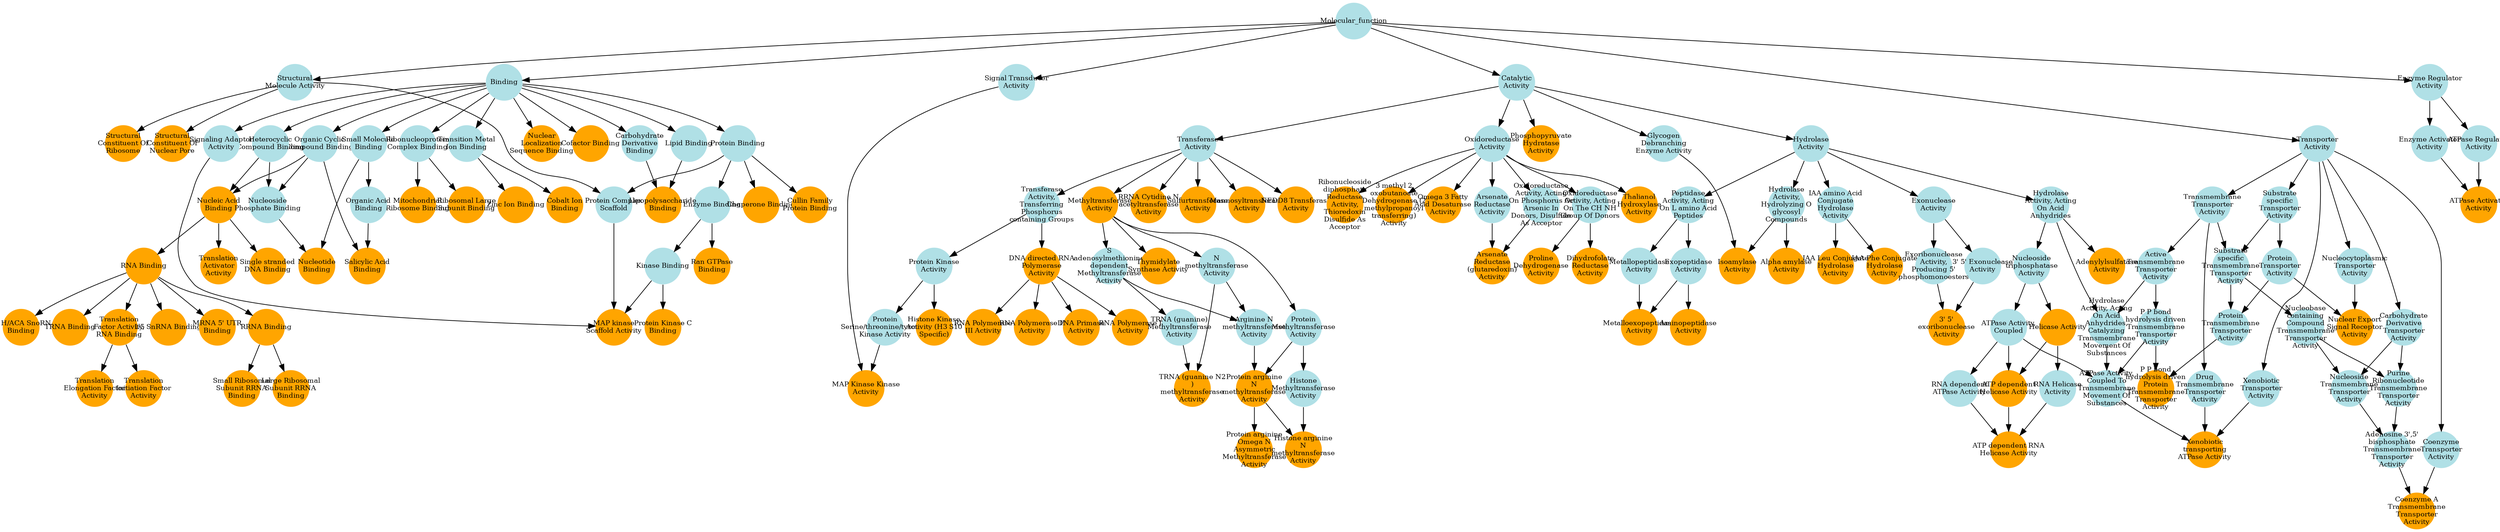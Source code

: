 digraph {
1 [style="filled", fixedsize="true", fontsize="10", shape="circle", width="0.75", fillcolor="powderblue", label="Molecular_function", color="transparent"];
2 [style="filled", fixedsize="true", fontsize="10", shape="circle", width="0.75", fillcolor="powderblue", label="Structural
Molecule Activity", color="transparent"];
3 [style="filled", fixedsize="true", fontsize="10", shape="circle", width="0.75", fillcolor="orange", label="Structural
Constituent Of
Ribosome", color="transparent"];
4 [style="filled", fixedsize="true", fontsize="10", shape="circle", width="0.75", fillcolor="powderblue", label="Binding", color="transparent"];
5 [style="filled", fixedsize="true", fontsize="10", shape="circle", width="0.75", fillcolor="powderblue", label="Organic Cyclic
Compound Binding", color="transparent"];
6 [style="filled", fixedsize="true", fontsize="10", shape="circle", width="0.75", fillcolor="powderblue", label="Heterocyclic
Compound Binding", color="transparent"];
7 [style="filled", fixedsize="true", fontsize="10", shape="circle", width="0.75", fillcolor="orange", label="Nucleic Acid
Binding", color="transparent"];
8 [style="filled", fixedsize="true", fontsize="10", shape="circle", width="0.75", fillcolor="orange", label="RNA Binding", color="transparent"];
9 [style="filled", fixedsize="true", fontsize="10", shape="circle", width="0.75", fillcolor="powderblue", label="Catalytic
Activity", color="transparent"];
10 [style="filled", fixedsize="true", fontsize="10", shape="circle", width="0.75", fillcolor="powderblue", label="Transferase
Activity", color="transparent"];
11 [style="filled", fixedsize="true", fontsize="10", shape="circle", width="0.75", fillcolor="powderblue", label="Transferase
Activity,
Transferring
Phosphorus
containing Groups", color="transparent"];
12 [style="filled", fixedsize="true", fontsize="10", shape="circle", width="0.75", fillcolor="orange", label="DNA directed RNA
Polymerase
Activity", color="transparent"];
13 [style="filled", fixedsize="true", fontsize="10", shape="circle", width="0.75", fillcolor="orange", label="RNA Polymerase I
Activity", color="transparent"];
14 [style="filled", fixedsize="true", fontsize="10", shape="circle", width="0.75", fillcolor="powderblue", label="Ribonucleoprotein
Complex Binding", color="transparent"];
15 [style="filled", fixedsize="true", fontsize="10", shape="circle", width="0.75", fillcolor="orange", label="Ribosomal Large
Subunit Binding", color="transparent"];
16 [style="filled", fixedsize="true", fontsize="10", shape="circle", width="0.75", fillcolor="orange", label="RRNA Binding", color="transparent"];
17 [style="filled", fixedsize="true", fontsize="10", shape="circle", width="0.75", fillcolor="powderblue", label="Small Molecule
Binding", color="transparent"];
18 [style="filled", fixedsize="true", fontsize="10", shape="circle", width="0.75", fillcolor="powderblue", label="Nucleoside
Phosphate Binding", color="transparent"];
19 [style="filled", fixedsize="true", fontsize="10", shape="circle", width="0.75", fillcolor="orange", label="Nucleotide
Binding", color="transparent"];
20 [style="filled", fixedsize="true", fontsize="10", shape="circle", width="0.75", fillcolor="powderblue", label="Protein Kinase
Activity", color="transparent"];
21 [style="filled", fixedsize="true", fontsize="10", shape="circle", width="0.75", fillcolor="powderblue", label="Protein
Serine/threonine/tyrosine
Kinase Activity", color="transparent"];
22 [style="filled", fixedsize="true", fontsize="10", shape="circle", width="0.75", fillcolor="powderblue", label="Signal Transducer
Activity", color="transparent"];
23 [style="filled", fixedsize="true", fontsize="10", shape="circle", width="0.75", fillcolor="orange", label="MAP Kinase Kinase
Activity", color="transparent"];
24 [style="filled", fixedsize="true", fontsize="10", shape="circle", width="0.75", fillcolor="orange", label="RNA Polymerase
III Activity", color="transparent"];
25 [style="filled", fixedsize="true", fontsize="10", shape="circle", width="0.75", fillcolor="orange", label="RNA Polymerase II
Activity", color="transparent"];
26 [style="filled", fixedsize="true", fontsize="10", shape="circle", width="0.75", fillcolor="powderblue", label="Hydrolase
Activity", color="transparent"];
27 [style="filled", fixedsize="true", fontsize="10", shape="circle", width="0.75", fillcolor="powderblue", label="Hydrolase
Activity,
Hydrolyzing O
glycosyl
Compounds", color="transparent"];
28 [style="filled", fixedsize="true", fontsize="10", shape="circle", width="0.75", fillcolor="orange", label="Alpha amylase
Activity", color="transparent"];
29 [style="filled", fixedsize="true", fontsize="10", shape="circle", width="0.75", fillcolor="orange", label="Single stranded
DNA Binding", color="transparent"];
30 [style="filled", fixedsize="true", fontsize="10", shape="circle", width="0.75", fillcolor="orange", label="Translation
Activator
Activity", color="transparent"];
31 [style="filled", fixedsize="true", fontsize="10", shape="circle", width="0.75", fillcolor="orange", label="Small Ribosomal
Subunit RRNA
Binding", color="transparent"];
32 [style="filled", fixedsize="true", fontsize="10", shape="circle", width="0.75", fillcolor="powderblue", label="Peptidase
Activity, Acting
On L amino Acid
Peptides", color="transparent"];
33 [style="filled", fixedsize="true", fontsize="10", shape="circle", width="0.75", fillcolor="powderblue", label="Metallopeptidase
Activity", color="transparent"];
34 [style="filled", fixedsize="true", fontsize="10", shape="circle", width="0.75", fillcolor="powderblue", label="Exopeptidase
Activity", color="transparent"];
35 [style="filled", fixedsize="true", fontsize="10", shape="circle", width="0.75", fillcolor="orange", label="Metalloexopeptidase
Activity", color="transparent"];
36 [style="filled", fixedsize="true", fontsize="10", shape="circle", width="0.75", fillcolor="orange", label="Box H/ACA SnoRNA
Binding", color="transparent"];
37 [style="filled", fixedsize="true", fontsize="10", shape="circle", width="0.75", fillcolor="orange", label="Mitochondrial
Ribosome Binding", color="transparent"];
38 [style="filled", fixedsize="true", fontsize="10", shape="circle", width="0.75", fillcolor="orange", label="Methyltransferase
Activity", color="transparent"];
39 [style="filled", fixedsize="true", fontsize="10", shape="circle", width="0.75", fillcolor="powderblue", label="Protein
Methyltransferase
Activity", color="transparent"];
40 [style="filled", fixedsize="true", fontsize="10", shape="circle", width="0.75", fillcolor="powderblue", label="N
methyltransferase
Activity", color="transparent"];
41 [style="filled", fixedsize="true", fontsize="10", shape="circle", width="0.75", fillcolor="powderblue", label="S
adenosylmethionine
dependent
Methyltransferase
Activity", color="transparent"];
42 [style="filled", fixedsize="true", fontsize="10", shape="circle", width="0.75", fillcolor="powderblue", label="Arginine N
methyltransferase
Activity", color="transparent"];
43 [style="filled", fixedsize="true", fontsize="10", shape="circle", width="0.75", fillcolor="orange", label="Protein arginine
N
methyltransferase
Activity", color="transparent"];
44 [style="filled", fixedsize="true", fontsize="10", shape="circle", width="0.75", fillcolor="orange", label="Large Ribosomal
Subunit RRNA
Binding", color="transparent"];
45 [style="filled", fixedsize="true", fontsize="10", shape="circle", width="0.75", fillcolor="orange", label="TRNA Binding", color="transparent"];
46 [style="filled", fixedsize="true", fontsize="10", shape="circle", width="0.75", fillcolor="powderblue", label="Transition Metal
Ion Binding", color="transparent"];
47 [style="filled", fixedsize="true", fontsize="10", shape="circle", width="0.75", fillcolor="orange", label="Cobalt Ion
Binding", color="transparent"];
48 [style="filled", fixedsize="true", fontsize="10", shape="circle", width="0.75", fillcolor="orange", label="Nuclear
Localization
Sequence Binding", color="transparent"];
49 [style="filled", fixedsize="true", fontsize="10", shape="circle", width="0.75", fillcolor="orange", label="Zinc Ion Binding", color="transparent"];
50 [style="filled", fixedsize="true", fontsize="10", shape="circle", width="0.75", fillcolor="powderblue", label="Transporter
Activity", color="transparent"];
51 [style="filled", fixedsize="true", fontsize="10", shape="circle", width="0.75", fillcolor="powderblue", label="Nucleocytoplasmic
Transporter
Activity", color="transparent"];
52 [style="filled", fixedsize="true", fontsize="10", shape="circle", width="0.75", fillcolor="powderblue", label="Substrate
specific
Transporter
Activity", color="transparent"];
53 [style="filled", fixedsize="true", fontsize="10", shape="circle", width="0.75", fillcolor="powderblue", label="Protein
Transporter
Activity", color="transparent"];
54 [style="filled", fixedsize="true", fontsize="10", shape="circle", width="0.75", fillcolor="orange", label="Nuclear Export
Signal Receptor
Activity", color="transparent"];
55 [style="filled", fixedsize="true", fontsize="10", shape="circle", width="0.75", fillcolor="orange", label="Protein arginine
Omega N
Asymmetric
Methyltransferase
Activity", color="transparent"];
56 [style="filled", fixedsize="true", fontsize="10", shape="circle", width="0.75", fillcolor="orange", label="Structural
Constituent Of
Nuclear Pore", color="transparent"];
57 [style="filled", fixedsize="true", fontsize="10", shape="circle", width="0.75", fillcolor="powderblue", label="Histone
Methyltransferase
Activity", color="transparent"];
58 [style="filled", fixedsize="true", fontsize="10", shape="circle", width="0.75", fillcolor="orange", label="Histone arginine
N
methyltransferase
Activity", color="transparent"];
59 [style="filled", fixedsize="true", fontsize="10", shape="circle", width="0.75", fillcolor="powderblue", label="Protein Binding", color="transparent"];
60 [style="filled", fixedsize="true", fontsize="10", shape="circle", width="0.75", fillcolor="powderblue", label="Enzyme Binding", color="transparent"];
61 [style="filled", fixedsize="true", fontsize="10", shape="circle", width="0.75", fillcolor="powderblue", label="Kinase Binding", color="transparent"];
62 [style="filled", fixedsize="true", fontsize="10", shape="circle", width="0.75", fillcolor="orange", label="Protein Kinase C
Binding", color="transparent"];
63 [style="filled", fixedsize="true", fontsize="10", shape="circle", width="0.75", fillcolor="powderblue", label="Transmembrane
Transporter
Activity", color="transparent"];
64 [style="filled", fixedsize="true", fontsize="10", shape="circle", width="0.75", fillcolor="powderblue", label="Drug
Transmembrane
Transporter
Activity", color="transparent"];
65 [style="filled", fixedsize="true", fontsize="10", shape="circle", width="0.75", fillcolor="powderblue", label="Active
Transmembrane
Transporter
Activity", color="transparent"];
66 [style="filled", fixedsize="true", fontsize="10", shape="circle", width="0.75", fillcolor="powderblue", label="P P bond
hydrolysis driven
Transmembrane
Transporter
Activity", color="transparent"];
67 [style="filled", fixedsize="true", fontsize="10", shape="circle", width="0.75", fillcolor="powderblue", label="Hydrolase
Activity, Acting
On Acid
Anhydrides", color="transparent"];
68 [style="filled", fixedsize="true", fontsize="10", shape="circle", width="0.75", fillcolor="powderblue", label="Hydrolase
Activity, Acting
On Acid
Anhydrides,
Catalyzing
Transmembrane
Movement Of
Substances", color="transparent"];
69 [style="filled", fixedsize="true", fontsize="10", shape="circle", width="0.75", fillcolor="powderblue", label="Nucleoside
triphosphatase
Activity", color="transparent"];
70 [style="filled", fixedsize="true", fontsize="10", shape="circle", width="0.75", fillcolor="powderblue", label="ATPase Activity,
Coupled", color="transparent"];
71 [style="filled", fixedsize="true", fontsize="10", shape="circle", width="0.75", fillcolor="powderblue", label="ATPase Activity,
Coupled To
Transmembrane
Movement Of
Substances", color="transparent"];
72 [style="filled", fixedsize="true", fontsize="10", shape="circle", width="0.75", fillcolor="powderblue", label="Xenobiotic
Transporter
Activity", color="transparent"];
73 [style="filled", fixedsize="true", fontsize="10", shape="circle", width="0.75", fillcolor="orange", label="Xenobiotic
transporting
ATPase Activity", color="transparent"];
74 [style="filled", fixedsize="true", fontsize="10", shape="circle", width="0.75", fillcolor="powderblue", label="Oxidoreductase
Activity", color="transparent"];
75 [style="filled", fixedsize="true", fontsize="10", shape="circle", width="0.75", fillcolor="powderblue", label="Oxidoreductase
Activity, Acting
On The CH NH
Group Of Donors", color="transparent"];
76 [style="filled", fixedsize="true", fontsize="10", shape="circle", width="0.75", fillcolor="orange", label="Dihydrofolate
Reductase
Activity", color="transparent"];
77 [style="filled", fixedsize="true", fontsize="10", shape="circle", width="0.75", fillcolor="orange", label="Thymidylate
Synthase Activity", color="transparent"];
78 [style="filled", fixedsize="true", fontsize="10", shape="circle", width="0.75", fillcolor="orange", label="Translation
Factor Activity,
RNA Binding", color="transparent"];
79 [style="filled", fixedsize="true", fontsize="10", shape="circle", width="0.75", fillcolor="orange", label="Translation
Elongation Factor
Activity", color="transparent"];
80 [style="filled", fixedsize="true", fontsize="10", shape="circle", width="0.75", fillcolor="orange", label="Translation
Initiation Factor
Activity", color="transparent"];
81 [style="filled", fixedsize="true", fontsize="10", shape="circle", width="0.75", fillcolor="orange", label="Cofactor Binding", color="transparent"];
82 [style="filled", fixedsize="true", fontsize="10", shape="circle", width="0.75", fillcolor="orange", label="RRNA Cytidine N
acetyltransferase
Activity", color="transparent"];
83 [style="filled", fixedsize="true", fontsize="10", shape="circle", width="0.75", fillcolor="orange", label="DNA Primase
Activity", color="transparent"];
84 [style="filled", fixedsize="true", fontsize="10", shape="circle", width="0.75", fillcolor="orange", label="Sulfurtransferase
Activity", color="transparent"];
85 [style="filled", fixedsize="true", fontsize="10", shape="circle", width="0.75", fillcolor="orange", label="Thalianol
Hydroxylase
Activity", color="transparent"];
86 [style="filled", fixedsize="true", fontsize="10", shape="circle", width="0.75", fillcolor="orange", label="Proline
Dehydrogenase
Activity", color="transparent"];
87 [style="filled", fixedsize="true", fontsize="10", shape="circle", width="0.75", fillcolor="powderblue", label="Organic Acid
Binding", color="transparent"];
88 [style="filled", fixedsize="true", fontsize="10", shape="circle", width="0.75", fillcolor="orange", label="Salicylic Acid
Binding", color="transparent"];
89 [style="filled", fixedsize="true", fontsize="10", shape="circle", width="0.75", fillcolor="orange", label="Ribonucleoside
diphosphate
Reductase
Activity,
Thioredoxin
Disulfide As
Acceptor", color="transparent"];
90 [style="filled", fixedsize="true", fontsize="10", shape="circle", width="0.75", fillcolor="orange", label="3 methyl 2
oxobutanoate
Dehydrogenase (2
methylpropanoyl
transferring)
Activity", color="transparent"];
91 [style="filled", fixedsize="true", fontsize="10", shape="circle", width="0.75", fillcolor="orange", label="Chaperone Binding", color="transparent"];
92 [style="filled", fixedsize="true", fontsize="10", shape="circle", width="0.75", fillcolor="orange", label="Adenylylsulfatase
Activity", color="transparent"];
93 [style="filled", fixedsize="true", fontsize="10", shape="circle", width="0.75", fillcolor="powderblue", label="IAA amino Acid
Conjugate
Hydrolase
Activity", color="transparent"];
94 [style="filled", fixedsize="true", fontsize="10", shape="circle", width="0.75", fillcolor="orange", label="IAA Phe Conjugate
Hydrolase
Activity", color="transparent"];
95 [style="filled", fixedsize="true", fontsize="10", shape="circle", width="0.75", fillcolor="orange", label="IAA Leu Conjugate
Hydrolase
Activity", color="transparent"];
96 [style="filled", fixedsize="true", fontsize="10", shape="circle", width="0.75", fillcolor="orange", label="Mannosyltransferase
Activity", color="transparent"];
97 [style="filled", fixedsize="true", fontsize="10", shape="circle", width="0.75", fillcolor="powderblue", label="Protein Complex
Scaffold", color="transparent"];
98 [style="filled", fixedsize="true", fontsize="10", shape="circle", width="0.75", fillcolor="powderblue", label="Signaling Adaptor
Activity", color="transparent"];
99 [style="filled", fixedsize="true", fontsize="10", shape="circle", width="0.75", fillcolor="orange", label="MAP kinase
Scaffold Activity", color="transparent"];
100 [style="filled", fixedsize="true", fontsize="10", shape="circle", width="0.75", fillcolor="orange", label="Ran GTPase
Binding", color="transparent"];
101 [style="filled", fixedsize="true", fontsize="10", shape="circle", width="0.75", fillcolor="orange", label="Helicase Activity", color="transparent"];
102 [style="filled", fixedsize="true", fontsize="10", shape="circle", width="0.75", fillcolor="orange", label="ATP dependent
Helicase Activity", color="transparent"];
103 [style="filled", fixedsize="true", fontsize="10", shape="circle", width="0.75", fillcolor="orange", label="U5 SnRNA Binding", color="transparent"];
104 [style="filled", fixedsize="true", fontsize="10", shape="circle", width="0.75", fillcolor="powderblue", label="Glycogen
Debranching
Enzyme Activity", color="transparent"];
105 [style="filled", fixedsize="true", fontsize="10", shape="circle", width="0.75", fillcolor="orange", label="Isoamylase
Activity", color="transparent"];
106 [style="filled", fixedsize="true", fontsize="10", shape="circle", width="0.75", fillcolor="orange", label="Phosphopyruvate
Hydratase
Activity", color="transparent"];
107 [style="filled", fixedsize="true", fontsize="10", shape="circle", width="0.75", fillcolor="orange", label="Omega 3 Fatty
Acid Desaturase
Activity", color="transparent"];
108 [style="filled", fixedsize="true", fontsize="10", shape="circle", width="0.75", fillcolor="powderblue", label="Lipid Binding", color="transparent"];
109 [style="filled", fixedsize="true", fontsize="10", shape="circle", width="0.75", fillcolor="powderblue", label="Carbohydrate
Derivative
Binding", color="transparent"];
110 [style="filled", fixedsize="true", fontsize="10", shape="circle", width="0.75", fillcolor="orange", label="Lipopolysaccharide
Binding", color="transparent"];
111 [style="filled", fixedsize="true", fontsize="10", shape="circle", width="0.75", fillcolor="powderblue", label="Coenzyme
Transporter
Activity", color="transparent"];
112 [style="filled", fixedsize="true", fontsize="10", shape="circle", width="0.75", fillcolor="powderblue", label="Substrate
specific
Transmembrane
Transporter
Activity", color="transparent"];
113 [style="filled", fixedsize="true", fontsize="10", shape="circle", width="0.75", fillcolor="powderblue", label="Nucleobase
containing
Compound
Transmembrane
Transporter
Activity", color="transparent"];
114 [style="filled", fixedsize="true", fontsize="10", shape="circle", width="0.75", fillcolor="powderblue", label="Carbohydrate
Derivative
Transporter
Activity", color="transparent"];
115 [style="filled", fixedsize="true", fontsize="10", shape="circle", width="0.75", fillcolor="powderblue", label="Purine
Ribonucleotide
Transmembrane
Transporter
Activity", color="transparent"];
116 [style="filled", fixedsize="true", fontsize="10", shape="circle", width="0.75", fillcolor="powderblue", label="Nucleoside
Transmembrane
Transporter
Activity", color="transparent"];
117 [style="filled", fixedsize="true", fontsize="10", shape="circle", width="0.75", fillcolor="powderblue", label="Adenosine 3',5'
bisphosphate
Transmembrane
Transporter
Activity", color="transparent"];
118 [style="filled", fixedsize="true", fontsize="10", shape="circle", width="0.75", fillcolor="orange", label="Coenzyme A
Transmembrane
Transporter
Activity", color="transparent"];
119 [style="filled", fixedsize="true", fontsize="10", shape="circle", width="0.75", fillcolor="orange", label="Aminopeptidase
Activity", color="transparent"];
120 [style="filled", fixedsize="true", fontsize="10", shape="circle", width="0.75", fillcolor="powderblue", label="Arsenate
Reductase
Activity", color="transparent"];
121 [style="filled", fixedsize="true", fontsize="10", shape="circle", width="0.75", fillcolor="powderblue", label="Oxidoreductase
Activity, Acting
On Phosphorus Or
Arsenic In
Donors, Disulfide
As Acceptor", color="transparent"];
122 [style="filled", fixedsize="true", fontsize="10", shape="circle", width="0.75", fillcolor="orange", label="Arsenate
Reductase
(glutaredoxin)
Activity", color="transparent"];
123 [style="filled", fixedsize="true", fontsize="10", shape="circle", width="0.75", fillcolor="powderblue", label="TRNA (guanine)
Methyltransferase
Activity", color="transparent"];
124 [style="filled", fixedsize="true", fontsize="10", shape="circle", width="0.75", fillcolor="orange", label="TRNA (guanine N2
)
methyltransferase
Activity", color="transparent"];
125 [style="filled", fixedsize="true", fontsize="10", shape="circle", width="0.75", fillcolor="orange", label="Histone Kinase
Activity (H3 S10
Specific)", color="transparent"];
126 [style="filled", fixedsize="true", fontsize="10", shape="circle", width="0.75", fillcolor="powderblue", label="RNA Helicase
Activity", color="transparent"];
127 [style="filled", fixedsize="true", fontsize="10", shape="circle", width="0.75", fillcolor="powderblue", label="RNA dependent
ATPase Activity", color="transparent"];
128 [style="filled", fixedsize="true", fontsize="10", shape="circle", width="0.75", fillcolor="orange", label="ATP dependent RNA
Helicase Activity", color="transparent"];
129 [style="filled", fixedsize="true", fontsize="10", shape="circle", width="0.75", fillcolor="orange", label="Cullin Family
Protein Binding", color="transparent"];
130 [style="filled", fixedsize="true", fontsize="10", shape="circle", width="0.75", fillcolor="powderblue", label="Exonuclease
Activity", color="transparent"];
131 [style="filled", fixedsize="true", fontsize="10", shape="circle", width="0.75", fillcolor="powderblue", label="3' 5' Exonuclease
Activity", color="transparent"];
132 [style="filled", fixedsize="true", fontsize="10", shape="circle", width="0.75", fillcolor="powderblue", label="Exoribonuclease
Activity,
Producing 5'
phosphomonoesters", color="transparent"];
133 [style="filled", fixedsize="true", fontsize="10", shape="circle", width="0.75", fillcolor="orange", label="3' 5'
exoribonuclease
Activity", color="transparent"];
134 [style="filled", fixedsize="true", fontsize="10", shape="circle", width="0.75", fillcolor="orange", label="MRNA 5' UTR
Binding", color="transparent"];
135 [style="filled", fixedsize="true", fontsize="10", shape="circle", width="0.75", fillcolor="powderblue", label="Protein
Transmembrane
Transporter
Activity", color="transparent"];
136 [style="filled", fixedsize="true", fontsize="10", shape="circle", width="0.75", fillcolor="orange", label="P P bond
hydrolysis driven
Protein
Transmembrane
Transporter
Activity", color="transparent"];
137 [style="filled", fixedsize="true", fontsize="10", shape="circle", width="0.75", fillcolor="powderblue", label="Enzyme Regulator
Activity", color="transparent"];
138 [style="filled", fixedsize="true", fontsize="10", shape="circle", width="0.75", fillcolor="powderblue", label="Enzyme Activator
Activity", color="transparent"];
139 [style="filled", fixedsize="true", fontsize="10", shape="circle", width="0.75", fillcolor="powderblue", label="ATPase Regulator
Activity", color="transparent"];
140 [style="filled", fixedsize="true", fontsize="10", shape="circle", width="0.75", fillcolor="orange", label="ATPase Activator
Activity", color="transparent"];
141 [style="filled", fixedsize="true", fontsize="10", shape="circle", width="0.75", fillcolor="orange", label="NEDD8 Transferase
Activity", color="transparent"];
1 -> 2 [color="#000000", lty="solid"];
2 -> 3 [color="#000000", lty="solid"];
1 -> 4 [color="#000000", lty="solid"];
4 -> 5 [color="#000000", lty="solid"];
4 -> 6 [color="#000000", lty="solid"];
5 -> 7 [color="#000000", lty="solid"];
6 -> 7 [color="#000000", lty="solid"];
7 -> 8 [color="#000000", lty="solid"];
1 -> 9 [color="#000000", lty="solid"];
9 -> 10 [color="#000000", lty="solid"];
10 -> 11 [color="#000000", lty="solid"];
11 -> 12 [color="#000000", lty="solid"];
12 -> 13 [color="#000000", lty="solid"];
4 -> 14 [color="#000000", lty="solid"];
14 -> 15 [color="#000000", lty="solid"];
8 -> 16 [color="#000000", lty="solid"];
4 -> 17 [color="#000000", lty="solid"];
5 -> 18 [color="#000000", lty="solid"];
6 -> 18 [color="#000000", lty="solid"];
17 -> 19 [color="#000000", lty="solid"];
18 -> 19 [color="#000000", lty="solid"];
11 -> 20 [color="#000000", lty="solid"];
20 -> 21 [color="#000000", lty="solid"];
1 -> 22 [color="#000000", lty="solid"];
21 -> 23 [color="#000000", lty="solid"];
22 -> 23 [color="#000000", lty="solid"];
12 -> 24 [color="#000000", lty="solid"];
12 -> 25 [color="#000000", lty="solid"];
9 -> 26 [color="#000000", lty="solid"];
26 -> 27 [color="#000000", lty="solid"];
27 -> 28 [color="#000000", lty="solid"];
7 -> 29 [color="#000000", lty="solid"];
7 -> 30 [color="#000000", lty="solid"];
16 -> 31 [color="#000000", lty="solid"];
26 -> 32 [color="#000000", lty="solid"];
32 -> 33 [color="#000000", lty="solid"];
32 -> 34 [color="#000000", lty="solid"];
33 -> 35 [color="#000000", lty="solid"];
34 -> 35 [color="#000000", lty="solid"];
8 -> 36 [color="#000000", lty="solid"];
14 -> 37 [color="#000000", lty="solid"];
10 -> 38 [color="#000000", lty="solid"];
38 -> 39 [color="#000000", lty="solid"];
38 -> 40 [color="#000000", lty="solid"];
38 -> 41 [color="#000000", lty="solid"];
40 -> 42 [color="#000000", lty="solid"];
41 -> 42 [color="#000000", lty="solid"];
39 -> 43 [color="#000000", lty="solid"];
42 -> 43 [color="#000000", lty="solid"];
16 -> 44 [color="#000000", lty="solid"];
8 -> 45 [color="#000000", lty="solid"];
4 -> 46 [color="#000000", lty="solid"];
46 -> 47 [color="#000000", lty="solid"];
4 -> 48 [color="#000000", lty="solid"];
46 -> 49 [color="#000000", lty="solid"];
1 -> 50 [color="#000000", lty="solid"];
50 -> 51 [color="#000000", lty="solid"];
50 -> 52 [color="#000000", lty="solid"];
52 -> 53 [color="#000000", lty="solid"];
51 -> 54 [color="#000000", lty="solid"];
53 -> 54 [color="#000000", lty="solid"];
43 -> 55 [color="#000000", lty="solid"];
2 -> 56 [color="#000000", lty="solid"];
39 -> 57 [color="#000000", lty="solid"];
43 -> 58 [color="#000000", lty="solid"];
57 -> 58 [color="#000000", lty="solid"];
4 -> 59 [color="#000000", lty="solid"];
59 -> 60 [color="#000000", lty="solid"];
60 -> 61 [color="#000000", lty="solid"];
61 -> 62 [color="#000000", lty="solid"];
50 -> 63 [color="#000000", lty="solid"];
63 -> 64 [color="#000000", lty="solid"];
63 -> 65 [color="#000000", lty="solid"];
65 -> 66 [color="#000000", lty="solid"];
26 -> 67 [color="#000000", lty="solid"];
65 -> 68 [color="#000000", lty="solid"];
67 -> 68 [color="#000000", lty="solid"];
67 -> 69 [color="#000000", lty="solid"];
69 -> 70 [color="#000000", lty="solid"];
66 -> 71 [color="#000000", lty="solid"];
68 -> 71 [color="#000000", lty="solid"];
70 -> 71 [color="#000000", lty="solid"];
50 -> 72 [color="#000000", lty="solid"];
64 -> 73 [color="#000000", lty="solid"];
71 -> 73 [color="#000000", lty="solid"];
72 -> 73 [color="#000000", lty="solid"];
9 -> 74 [color="#000000", lty="solid"];
74 -> 75 [color="#000000", lty="solid"];
75 -> 76 [color="#000000", lty="solid"];
38 -> 77 [color="#000000", lty="solid"];
8 -> 78 [color="#000000", lty="solid"];
78 -> 79 [color="#000000", lty="solid"];
78 -> 80 [color="#000000", lty="solid"];
4 -> 81 [color="#000000", lty="solid"];
10 -> 82 [color="#000000", lty="solid"];
12 -> 83 [color="#000000", lty="solid"];
10 -> 84 [color="#000000", lty="solid"];
74 -> 85 [color="#000000", lty="solid"];
75 -> 86 [color="#000000", lty="solid"];
17 -> 87 [color="#000000", lty="solid"];
5 -> 88 [color="#000000", lty="solid"];
87 -> 88 [color="#000000", lty="solid"];
74 -> 89 [color="#000000", lty="solid"];
74 -> 90 [color="#000000", lty="solid"];
59 -> 91 [color="#000000", lty="solid"];
67 -> 92 [color="#000000", lty="solid"];
26 -> 93 [color="#000000", lty="solid"];
93 -> 94 [color="#000000", lty="solid"];
93 -> 95 [color="#000000", lty="solid"];
10 -> 96 [color="#000000", lty="solid"];
2 -> 97 [color="#000000", lty="solid"];
59 -> 97 [color="#000000", lty="solid"];
4 -> 98 [color="#000000", lty="solid"];
61 -> 99 [color="#000000", lty="solid"];
97 -> 99 [color="#000000", lty="solid"];
98 -> 99 [color="#000000", lty="solid"];
60 -> 100 [color="#000000", lty="solid"];
69 -> 101 [color="#000000", lty="solid"];
70 -> 102 [color="#000000", lty="solid"];
101 -> 102 [color="#000000", lty="solid"];
8 -> 103 [color="#000000", lty="solid"];
9 -> 104 [color="#000000", lty="solid"];
27 -> 105 [color="#000000", lty="solid"];
104 -> 105 [color="#000000", lty="solid"];
9 -> 106 [color="#000000", lty="solid"];
74 -> 107 [color="#000000", lty="solid"];
4 -> 108 [color="#000000", lty="solid"];
4 -> 109 [color="#000000", lty="solid"];
108 -> 110 [color="#000000", lty="solid"];
109 -> 110 [color="#000000", lty="solid"];
50 -> 111 [color="#000000", lty="solid"];
52 -> 112 [color="#000000", lty="solid"];
63 -> 112 [color="#000000", lty="solid"];
112 -> 113 [color="#000000", lty="solid"];
50 -> 114 [color="#000000", lty="solid"];
113 -> 115 [color="#000000", lty="solid"];
114 -> 115 [color="#000000", lty="solid"];
113 -> 116 [color="#000000", lty="solid"];
114 -> 116 [color="#000000", lty="solid"];
115 -> 117 [color="#000000", lty="solid"];
116 -> 117 [color="#000000", lty="solid"];
111 -> 118 [color="#000000", lty="solid"];
117 -> 118 [color="#000000", lty="solid"];
34 -> 119 [color="#000000", lty="solid"];
74 -> 120 [color="#000000", lty="solid"];
74 -> 121 [color="#000000", lty="solid"];
120 -> 122 [color="#000000", lty="solid"];
121 -> 122 [color="#000000", lty="solid"];
41 -> 123 [color="#000000", lty="solid"];
40 -> 124 [color="#000000", lty="solid"];
123 -> 124 [color="#000000", lty="solid"];
20 -> 125 [color="#000000", lty="solid"];
101 -> 126 [color="#000000", lty="solid"];
70 -> 127 [color="#000000", lty="solid"];
102 -> 128 [color="#000000", lty="solid"];
126 -> 128 [color="#000000", lty="solid"];
127 -> 128 [color="#000000", lty="solid"];
59 -> 129 [color="#000000", lty="solid"];
26 -> 130 [color="#000000", lty="solid"];
130 -> 131 [color="#000000", lty="solid"];
130 -> 132 [color="#000000", lty="solid"];
131 -> 133 [color="#000000", lty="solid"];
132 -> 133 [color="#000000", lty="solid"];
8 -> 134 [color="#000000", lty="solid"];
53 -> 135 [color="#000000", lty="solid"];
112 -> 135 [color="#000000", lty="solid"];
66 -> 136 [color="#000000", lty="solid"];
135 -> 136 [color="#000000", lty="solid"];
1 -> 137 [color="#000000", lty="solid"];
137 -> 138 [color="#000000", lty="solid"];
137 -> 139 [color="#000000", lty="solid"];
138 -> 140 [color="#000000", lty="solid"];
139 -> 140 [color="#000000", lty="solid"];
10 -> 141 [color="#000000", lty="solid"];
}
